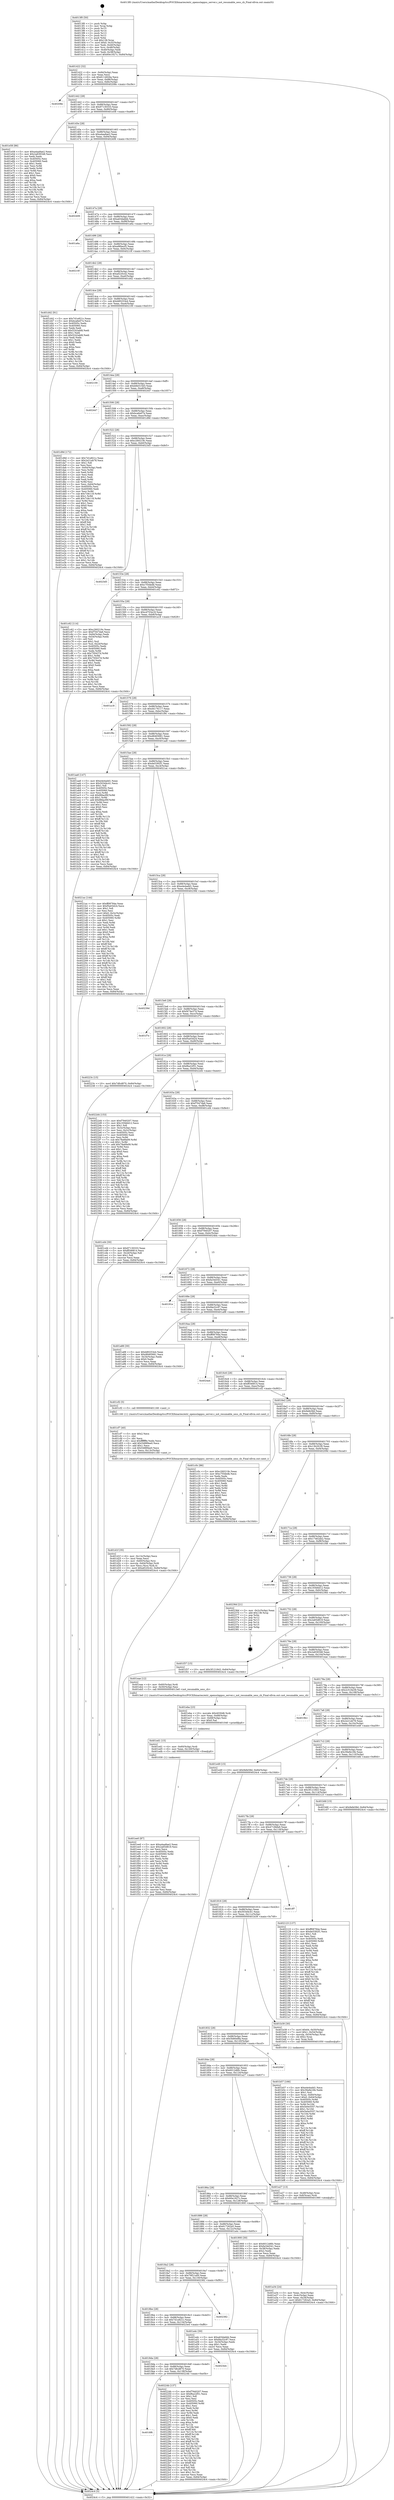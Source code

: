 digraph "0x4013f0" {
  label = "0x4013f0 (/mnt/c/Users/mathe/Desktop/tcc/POCII/binaries/extr_opensslappss_server.c_not_resumable_sess_cb_Final-ollvm.out::main(0))"
  labelloc = "t"
  node[shape=record]

  Entry [label="",width=0.3,height=0.3,shape=circle,fillcolor=black,style=filled]
  "0x401422" [label="{
     0x401422 [32]\l
     | [instrs]\l
     &nbsp;&nbsp;0x401422 \<+6\>: mov -0x84(%rbp),%eax\l
     &nbsp;&nbsp;0x401428 \<+2\>: mov %eax,%ecx\l
     &nbsp;&nbsp;0x40142a \<+6\>: sub $0x8114926a,%ecx\l
     &nbsp;&nbsp;0x401430 \<+6\>: mov %eax,-0x88(%rbp)\l
     &nbsp;&nbsp;0x401436 \<+6\>: mov %ecx,-0x8c(%rbp)\l
     &nbsp;&nbsp;0x40143c \<+6\>: je 000000000040208e \<main+0xc9e\>\l
  }"]
  "0x40208e" [label="{
     0x40208e\l
  }", style=dashed]
  "0x401442" [label="{
     0x401442 [28]\l
     | [instrs]\l
     &nbsp;&nbsp;0x401442 \<+5\>: jmp 0000000000401447 \<main+0x57\>\l
     &nbsp;&nbsp;0x401447 \<+6\>: mov -0x88(%rbp),%eax\l
     &nbsp;&nbsp;0x40144d \<+5\>: sub $0x97130333,%eax\l
     &nbsp;&nbsp;0x401452 \<+6\>: mov %eax,-0x90(%rbp)\l
     &nbsp;&nbsp;0x401458 \<+6\>: je 0000000000401e58 \<main+0xa68\>\l
  }"]
  Exit [label="",width=0.3,height=0.3,shape=circle,fillcolor=black,style=filled,peripheries=2]
  "0x401e58" [label="{
     0x401e58 [86]\l
     | [instrs]\l
     &nbsp;&nbsp;0x401e58 \<+5\>: mov $0xa4aa8ae2,%eax\l
     &nbsp;&nbsp;0x401e5d \<+5\>: mov $0x2a839348,%ecx\l
     &nbsp;&nbsp;0x401e62 \<+2\>: xor %edx,%edx\l
     &nbsp;&nbsp;0x401e64 \<+7\>: mov 0x40505c,%esi\l
     &nbsp;&nbsp;0x401e6b \<+7\>: mov 0x405060,%edi\l
     &nbsp;&nbsp;0x401e72 \<+3\>: sub $0x1,%edx\l
     &nbsp;&nbsp;0x401e75 \<+3\>: mov %esi,%r8d\l
     &nbsp;&nbsp;0x401e78 \<+3\>: add %edx,%r8d\l
     &nbsp;&nbsp;0x401e7b \<+4\>: imul %r8d,%esi\l
     &nbsp;&nbsp;0x401e7f \<+3\>: and $0x1,%esi\l
     &nbsp;&nbsp;0x401e82 \<+3\>: cmp $0x0,%esi\l
     &nbsp;&nbsp;0x401e85 \<+4\>: sete %r9b\l
     &nbsp;&nbsp;0x401e89 \<+3\>: cmp $0xa,%edi\l
     &nbsp;&nbsp;0x401e8c \<+4\>: setl %r10b\l
     &nbsp;&nbsp;0x401e90 \<+3\>: mov %r9b,%r11b\l
     &nbsp;&nbsp;0x401e93 \<+3\>: and %r10b,%r11b\l
     &nbsp;&nbsp;0x401e96 \<+3\>: xor %r10b,%r9b\l
     &nbsp;&nbsp;0x401e99 \<+3\>: or %r9b,%r11b\l
     &nbsp;&nbsp;0x401e9c \<+4\>: test $0x1,%r11b\l
     &nbsp;&nbsp;0x401ea0 \<+3\>: cmovne %ecx,%eax\l
     &nbsp;&nbsp;0x401ea3 \<+6\>: mov %eax,-0x84(%rbp)\l
     &nbsp;&nbsp;0x401ea9 \<+5\>: jmp 00000000004024c4 \<main+0x10d4\>\l
  }"]
  "0x40145e" [label="{
     0x40145e [28]\l
     | [instrs]\l
     &nbsp;&nbsp;0x40145e \<+5\>: jmp 0000000000401463 \<main+0x73\>\l
     &nbsp;&nbsp;0x401463 \<+6\>: mov -0x88(%rbp),%eax\l
     &nbsp;&nbsp;0x401469 \<+5\>: sub $0xa4aa8ae2,%eax\l
     &nbsp;&nbsp;0x40146e \<+6\>: mov %eax,-0x94(%rbp)\l
     &nbsp;&nbsp;0x401474 \<+6\>: je 0000000000402406 \<main+0x1016\>\l
  }"]
  "0x4018f6" [label="{
     0x4018f6\l
  }", style=dashed]
  "0x402406" [label="{
     0x402406\l
  }", style=dashed]
  "0x40147a" [label="{
     0x40147a [28]\l
     | [instrs]\l
     &nbsp;&nbsp;0x40147a \<+5\>: jmp 000000000040147f \<main+0x8f\>\l
     &nbsp;&nbsp;0x40147f \<+6\>: mov -0x88(%rbp),%eax\l
     &nbsp;&nbsp;0x401485 \<+5\>: sub $0xa63dabbb,%eax\l
     &nbsp;&nbsp;0x40148a \<+6\>: mov %eax,-0x98(%rbp)\l
     &nbsp;&nbsp;0x401490 \<+6\>: je 0000000000401a6a \<main+0x67a\>\l
  }"]
  "0x40224b" [label="{
     0x40224b [137]\l
     | [instrs]\l
     &nbsp;&nbsp;0x40224b \<+5\>: mov $0xf7940207,%eax\l
     &nbsp;&nbsp;0x402250 \<+5\>: mov $0xf6a22f51,%ecx\l
     &nbsp;&nbsp;0x402255 \<+2\>: mov $0x1,%dl\l
     &nbsp;&nbsp;0x402257 \<+2\>: xor %esi,%esi\l
     &nbsp;&nbsp;0x402259 \<+7\>: mov 0x40505c,%edi\l
     &nbsp;&nbsp;0x402260 \<+8\>: mov 0x405060,%r8d\l
     &nbsp;&nbsp;0x402268 \<+3\>: sub $0x1,%esi\l
     &nbsp;&nbsp;0x40226b \<+3\>: mov %edi,%r9d\l
     &nbsp;&nbsp;0x40226e \<+3\>: add %esi,%r9d\l
     &nbsp;&nbsp;0x402271 \<+4\>: imul %r9d,%edi\l
     &nbsp;&nbsp;0x402275 \<+3\>: and $0x1,%edi\l
     &nbsp;&nbsp;0x402278 \<+3\>: cmp $0x0,%edi\l
     &nbsp;&nbsp;0x40227b \<+4\>: sete %r10b\l
     &nbsp;&nbsp;0x40227f \<+4\>: cmp $0xa,%r8d\l
     &nbsp;&nbsp;0x402283 \<+4\>: setl %r11b\l
     &nbsp;&nbsp;0x402287 \<+3\>: mov %r10b,%bl\l
     &nbsp;&nbsp;0x40228a \<+3\>: xor $0xff,%bl\l
     &nbsp;&nbsp;0x40228d \<+3\>: mov %r11b,%r14b\l
     &nbsp;&nbsp;0x402290 \<+4\>: xor $0xff,%r14b\l
     &nbsp;&nbsp;0x402294 \<+3\>: xor $0x1,%dl\l
     &nbsp;&nbsp;0x402297 \<+3\>: mov %bl,%r15b\l
     &nbsp;&nbsp;0x40229a \<+4\>: and $0xff,%r15b\l
     &nbsp;&nbsp;0x40229e \<+3\>: and %dl,%r10b\l
     &nbsp;&nbsp;0x4022a1 \<+3\>: mov %r14b,%r12b\l
     &nbsp;&nbsp;0x4022a4 \<+4\>: and $0xff,%r12b\l
     &nbsp;&nbsp;0x4022a8 \<+3\>: and %dl,%r11b\l
     &nbsp;&nbsp;0x4022ab \<+3\>: or %r10b,%r15b\l
     &nbsp;&nbsp;0x4022ae \<+3\>: or %r11b,%r12b\l
     &nbsp;&nbsp;0x4022b1 \<+3\>: xor %r12b,%r15b\l
     &nbsp;&nbsp;0x4022b4 \<+3\>: or %r14b,%bl\l
     &nbsp;&nbsp;0x4022b7 \<+3\>: xor $0xff,%bl\l
     &nbsp;&nbsp;0x4022ba \<+3\>: or $0x1,%dl\l
     &nbsp;&nbsp;0x4022bd \<+2\>: and %dl,%bl\l
     &nbsp;&nbsp;0x4022bf \<+3\>: or %bl,%r15b\l
     &nbsp;&nbsp;0x4022c2 \<+4\>: test $0x1,%r15b\l
     &nbsp;&nbsp;0x4022c6 \<+3\>: cmovne %ecx,%eax\l
     &nbsp;&nbsp;0x4022c9 \<+6\>: mov %eax,-0x84(%rbp)\l
     &nbsp;&nbsp;0x4022cf \<+5\>: jmp 00000000004024c4 \<main+0x10d4\>\l
  }"]
  "0x401a6a" [label="{
     0x401a6a\l
  }", style=dashed]
  "0x401496" [label="{
     0x401496 [28]\l
     | [instrs]\l
     &nbsp;&nbsp;0x401496 \<+5\>: jmp 000000000040149b \<main+0xab\>\l
     &nbsp;&nbsp;0x40149b \<+6\>: mov -0x88(%rbp),%eax\l
     &nbsp;&nbsp;0x4014a1 \<+5\>: sub $0xa96becf2,%eax\l
     &nbsp;&nbsp;0x4014a6 \<+6\>: mov %eax,-0x9c(%rbp)\l
     &nbsp;&nbsp;0x4014ac \<+6\>: je 000000000040210f \<main+0xd1f\>\l
  }"]
  "0x4018da" [label="{
     0x4018da [28]\l
     | [instrs]\l
     &nbsp;&nbsp;0x4018da \<+5\>: jmp 00000000004018df \<main+0x4ef\>\l
     &nbsp;&nbsp;0x4018df \<+6\>: mov -0x88(%rbp),%eax\l
     &nbsp;&nbsp;0x4018e5 \<+5\>: sub $0x7dfcd870,%eax\l
     &nbsp;&nbsp;0x4018ea \<+6\>: mov %eax,-0x138(%rbp)\l
     &nbsp;&nbsp;0x4018f0 \<+6\>: je 000000000040224b \<main+0xe5b\>\l
  }"]
  "0x40210f" [label="{
     0x40210f\l
  }", style=dashed]
  "0x4014b2" [label="{
     0x4014b2 [28]\l
     | [instrs]\l
     &nbsp;&nbsp;0x4014b2 \<+5\>: jmp 00000000004014b7 \<main+0xc7\>\l
     &nbsp;&nbsp;0x4014b7 \<+6\>: mov -0x88(%rbp),%eax\l
     &nbsp;&nbsp;0x4014bd \<+5\>: sub $0xaf220c42,%eax\l
     &nbsp;&nbsp;0x4014c2 \<+6\>: mov %eax,-0xa0(%rbp)\l
     &nbsp;&nbsp;0x4014c8 \<+6\>: je 0000000000401d42 \<main+0x952\>\l
  }"]
  "0x4023e4" [label="{
     0x4023e4\l
  }", style=dashed]
  "0x401d42" [label="{
     0x401d42 [91]\l
     | [instrs]\l
     &nbsp;&nbsp;0x401d42 \<+5\>: mov $0x7d1e821c,%eax\l
     &nbsp;&nbsp;0x401d47 \<+5\>: mov $0xbca6e07e,%ecx\l
     &nbsp;&nbsp;0x401d4c \<+7\>: mov 0x40505c,%edx\l
     &nbsp;&nbsp;0x401d53 \<+7\>: mov 0x405060,%esi\l
     &nbsp;&nbsp;0x401d5a \<+2\>: mov %edx,%edi\l
     &nbsp;&nbsp;0x401d5c \<+6\>: add $0x5242abfd,%edi\l
     &nbsp;&nbsp;0x401d62 \<+3\>: sub $0x1,%edi\l
     &nbsp;&nbsp;0x401d65 \<+6\>: sub $0x5242abfd,%edi\l
     &nbsp;&nbsp;0x401d6b \<+3\>: imul %edi,%edx\l
     &nbsp;&nbsp;0x401d6e \<+3\>: and $0x1,%edx\l
     &nbsp;&nbsp;0x401d71 \<+3\>: cmp $0x0,%edx\l
     &nbsp;&nbsp;0x401d74 \<+4\>: sete %r8b\l
     &nbsp;&nbsp;0x401d78 \<+3\>: cmp $0xa,%esi\l
     &nbsp;&nbsp;0x401d7b \<+4\>: setl %r9b\l
     &nbsp;&nbsp;0x401d7f \<+3\>: mov %r8b,%r10b\l
     &nbsp;&nbsp;0x401d82 \<+3\>: and %r9b,%r10b\l
     &nbsp;&nbsp;0x401d85 \<+3\>: xor %r9b,%r8b\l
     &nbsp;&nbsp;0x401d88 \<+3\>: or %r8b,%r10b\l
     &nbsp;&nbsp;0x401d8b \<+4\>: test $0x1,%r10b\l
     &nbsp;&nbsp;0x401d8f \<+3\>: cmovne %ecx,%eax\l
     &nbsp;&nbsp;0x401d92 \<+6\>: mov %eax,-0x84(%rbp)\l
     &nbsp;&nbsp;0x401d98 \<+5\>: jmp 00000000004024c4 \<main+0x10d4\>\l
  }"]
  "0x4014ce" [label="{
     0x4014ce [28]\l
     | [instrs]\l
     &nbsp;&nbsp;0x4014ce \<+5\>: jmp 00000000004014d3 \<main+0xe3\>\l
     &nbsp;&nbsp;0x4014d3 \<+6\>: mov -0x88(%rbp),%eax\l
     &nbsp;&nbsp;0x4014d9 \<+5\>: sub $0xb80253e4,%eax\l
     &nbsp;&nbsp;0x4014de \<+6\>: mov %eax,-0xa4(%rbp)\l
     &nbsp;&nbsp;0x4014e4 \<+6\>: je 0000000000402100 \<main+0xd10\>\l
  }"]
  "0x4018be" [label="{
     0x4018be [28]\l
     | [instrs]\l
     &nbsp;&nbsp;0x4018be \<+5\>: jmp 00000000004018c3 \<main+0x4d3\>\l
     &nbsp;&nbsp;0x4018c3 \<+6\>: mov -0x88(%rbp),%eax\l
     &nbsp;&nbsp;0x4018c9 \<+5\>: sub $0x7d1e821c,%eax\l
     &nbsp;&nbsp;0x4018ce \<+6\>: mov %eax,-0x134(%rbp)\l
     &nbsp;&nbsp;0x4018d4 \<+6\>: je 00000000004023e4 \<main+0xff4\>\l
  }"]
  "0x402100" [label="{
     0x402100\l
  }", style=dashed]
  "0x4014ea" [label="{
     0x4014ea [28]\l
     | [instrs]\l
     &nbsp;&nbsp;0x4014ea \<+5\>: jmp 00000000004014ef \<main+0xff\>\l
     &nbsp;&nbsp;0x4014ef \<+6\>: mov -0x88(%rbp),%eax\l
     &nbsp;&nbsp;0x4014f5 \<+5\>: sub $0xb8d315d3,%eax\l
     &nbsp;&nbsp;0x4014fa \<+6\>: mov %eax,-0xa8(%rbp)\l
     &nbsp;&nbsp;0x401500 \<+6\>: je 0000000000402447 \<main+0x1057\>\l
  }"]
  "0x402382" [label="{
     0x402382\l
  }", style=dashed]
  "0x402447" [label="{
     0x402447\l
  }", style=dashed]
  "0x401506" [label="{
     0x401506 [28]\l
     | [instrs]\l
     &nbsp;&nbsp;0x401506 \<+5\>: jmp 000000000040150b \<main+0x11b\>\l
     &nbsp;&nbsp;0x40150b \<+6\>: mov -0x88(%rbp),%eax\l
     &nbsp;&nbsp;0x401511 \<+5\>: sub $0xbca6e07e,%eax\l
     &nbsp;&nbsp;0x401516 \<+6\>: mov %eax,-0xac(%rbp)\l
     &nbsp;&nbsp;0x40151c \<+6\>: je 0000000000401d9d \<main+0x9ad\>\l
  }"]
  "0x401ee0" [label="{
     0x401ee0 [87]\l
     | [instrs]\l
     &nbsp;&nbsp;0x401ee0 \<+5\>: mov $0xa4aa8ae2,%eax\l
     &nbsp;&nbsp;0x401ee5 \<+5\>: mov $0x2a65d819,%esi\l
     &nbsp;&nbsp;0x401eea \<+2\>: xor %ecx,%ecx\l
     &nbsp;&nbsp;0x401eec \<+7\>: mov 0x40505c,%edx\l
     &nbsp;&nbsp;0x401ef3 \<+8\>: mov 0x405060,%r8d\l
     &nbsp;&nbsp;0x401efb \<+3\>: sub $0x1,%ecx\l
     &nbsp;&nbsp;0x401efe \<+3\>: mov %edx,%r9d\l
     &nbsp;&nbsp;0x401f01 \<+3\>: add %ecx,%r9d\l
     &nbsp;&nbsp;0x401f04 \<+4\>: imul %r9d,%edx\l
     &nbsp;&nbsp;0x401f08 \<+3\>: and $0x1,%edx\l
     &nbsp;&nbsp;0x401f0b \<+3\>: cmp $0x0,%edx\l
     &nbsp;&nbsp;0x401f0e \<+4\>: sete %r10b\l
     &nbsp;&nbsp;0x401f12 \<+4\>: cmp $0xa,%r8d\l
     &nbsp;&nbsp;0x401f16 \<+4\>: setl %r11b\l
     &nbsp;&nbsp;0x401f1a \<+3\>: mov %r10b,%bl\l
     &nbsp;&nbsp;0x401f1d \<+3\>: and %r11b,%bl\l
     &nbsp;&nbsp;0x401f20 \<+3\>: xor %r11b,%r10b\l
     &nbsp;&nbsp;0x401f23 \<+3\>: or %r10b,%bl\l
     &nbsp;&nbsp;0x401f26 \<+3\>: test $0x1,%bl\l
     &nbsp;&nbsp;0x401f29 \<+3\>: cmovne %esi,%eax\l
     &nbsp;&nbsp;0x401f2c \<+6\>: mov %eax,-0x84(%rbp)\l
     &nbsp;&nbsp;0x401f32 \<+5\>: jmp 00000000004024c4 \<main+0x10d4\>\l
  }"]
  "0x401d9d" [label="{
     0x401d9d [172]\l
     | [instrs]\l
     &nbsp;&nbsp;0x401d9d \<+5\>: mov $0x7d1e821c,%eax\l
     &nbsp;&nbsp;0x401da2 \<+5\>: mov $0x2e21eb78,%ecx\l
     &nbsp;&nbsp;0x401da7 \<+2\>: mov $0x1,%dl\l
     &nbsp;&nbsp;0x401da9 \<+2\>: xor %esi,%esi\l
     &nbsp;&nbsp;0x401dab \<+3\>: mov -0x64(%rbp),%edi\l
     &nbsp;&nbsp;0x401dae \<+3\>: mov %esi,%r8d\l
     &nbsp;&nbsp;0x401db1 \<+3\>: sub %edi,%r8d\l
     &nbsp;&nbsp;0x401db4 \<+2\>: mov %esi,%edi\l
     &nbsp;&nbsp;0x401db6 \<+3\>: sub $0x1,%edi\l
     &nbsp;&nbsp;0x401db9 \<+3\>: add %edi,%r8d\l
     &nbsp;&nbsp;0x401dbc \<+3\>: sub %r8d,%esi\l
     &nbsp;&nbsp;0x401dbf \<+3\>: mov %esi,-0x64(%rbp)\l
     &nbsp;&nbsp;0x401dc2 \<+7\>: mov 0x40505c,%esi\l
     &nbsp;&nbsp;0x401dc9 \<+7\>: mov 0x405060,%edi\l
     &nbsp;&nbsp;0x401dd0 \<+3\>: mov %esi,%r8d\l
     &nbsp;&nbsp;0x401dd3 \<+7\>: sub $0x7cfe118,%r8d\l
     &nbsp;&nbsp;0x401dda \<+4\>: sub $0x1,%r8d\l
     &nbsp;&nbsp;0x401dde \<+7\>: add $0x7cfe118,%r8d\l
     &nbsp;&nbsp;0x401de5 \<+4\>: imul %r8d,%esi\l
     &nbsp;&nbsp;0x401de9 \<+3\>: and $0x1,%esi\l
     &nbsp;&nbsp;0x401dec \<+3\>: cmp $0x0,%esi\l
     &nbsp;&nbsp;0x401def \<+4\>: sete %r9b\l
     &nbsp;&nbsp;0x401df3 \<+3\>: cmp $0xa,%edi\l
     &nbsp;&nbsp;0x401df6 \<+4\>: setl %r10b\l
     &nbsp;&nbsp;0x401dfa \<+3\>: mov %r9b,%r11b\l
     &nbsp;&nbsp;0x401dfd \<+4\>: xor $0xff,%r11b\l
     &nbsp;&nbsp;0x401e01 \<+3\>: mov %r10b,%bl\l
     &nbsp;&nbsp;0x401e04 \<+3\>: xor $0xff,%bl\l
     &nbsp;&nbsp;0x401e07 \<+3\>: xor $0x1,%dl\l
     &nbsp;&nbsp;0x401e0a \<+3\>: mov %r11b,%r14b\l
     &nbsp;&nbsp;0x401e0d \<+4\>: and $0xff,%r14b\l
     &nbsp;&nbsp;0x401e11 \<+3\>: and %dl,%r9b\l
     &nbsp;&nbsp;0x401e14 \<+3\>: mov %bl,%r15b\l
     &nbsp;&nbsp;0x401e17 \<+4\>: and $0xff,%r15b\l
     &nbsp;&nbsp;0x401e1b \<+3\>: and %dl,%r10b\l
     &nbsp;&nbsp;0x401e1e \<+3\>: or %r9b,%r14b\l
     &nbsp;&nbsp;0x401e21 \<+3\>: or %r10b,%r15b\l
     &nbsp;&nbsp;0x401e24 \<+3\>: xor %r15b,%r14b\l
     &nbsp;&nbsp;0x401e27 \<+3\>: or %bl,%r11b\l
     &nbsp;&nbsp;0x401e2a \<+4\>: xor $0xff,%r11b\l
     &nbsp;&nbsp;0x401e2e \<+3\>: or $0x1,%dl\l
     &nbsp;&nbsp;0x401e31 \<+3\>: and %dl,%r11b\l
     &nbsp;&nbsp;0x401e34 \<+3\>: or %r11b,%r14b\l
     &nbsp;&nbsp;0x401e37 \<+4\>: test $0x1,%r14b\l
     &nbsp;&nbsp;0x401e3b \<+3\>: cmovne %ecx,%eax\l
     &nbsp;&nbsp;0x401e3e \<+6\>: mov %eax,-0x84(%rbp)\l
     &nbsp;&nbsp;0x401e44 \<+5\>: jmp 00000000004024c4 \<main+0x10d4\>\l
  }"]
  "0x401522" [label="{
     0x401522 [28]\l
     | [instrs]\l
     &nbsp;&nbsp;0x401522 \<+5\>: jmp 0000000000401527 \<main+0x137\>\l
     &nbsp;&nbsp;0x401527 \<+6\>: mov -0x88(%rbp),%eax\l
     &nbsp;&nbsp;0x40152d \<+5\>: sub $0xc260219c,%eax\l
     &nbsp;&nbsp;0x401532 \<+6\>: mov %eax,-0xb0(%rbp)\l
     &nbsp;&nbsp;0x401538 \<+6\>: je 00000000004023d5 \<main+0xfe5\>\l
  }"]
  "0x401ed1" [label="{
     0x401ed1 [15]\l
     | [instrs]\l
     &nbsp;&nbsp;0x401ed1 \<+4\>: mov -0x60(%rbp),%rdi\l
     &nbsp;&nbsp;0x401ed5 \<+6\>: mov %eax,-0x140(%rbp)\l
     &nbsp;&nbsp;0x401edb \<+5\>: call 0000000000401030 \<free@plt\>\l
     | [calls]\l
     &nbsp;&nbsp;0x401030 \{1\} (unknown)\l
  }"]
  "0x4023d5" [label="{
     0x4023d5\l
  }", style=dashed]
  "0x40153e" [label="{
     0x40153e [28]\l
     | [instrs]\l
     &nbsp;&nbsp;0x40153e \<+5\>: jmp 0000000000401543 \<main+0x153\>\l
     &nbsp;&nbsp;0x401543 \<+6\>: mov -0x88(%rbp),%eax\l
     &nbsp;&nbsp;0x401549 \<+5\>: sub $0xc7f3dedb,%eax\l
     &nbsp;&nbsp;0x40154e \<+6\>: mov %eax,-0xb4(%rbp)\l
     &nbsp;&nbsp;0x401554 \<+6\>: je 0000000000401c62 \<main+0x872\>\l
  }"]
  "0x401eba" [label="{
     0x401eba [23]\l
     | [instrs]\l
     &nbsp;&nbsp;0x401eba \<+10\>: movabs $0x4030d6,%rdi\l
     &nbsp;&nbsp;0x401ec4 \<+3\>: mov %eax,-0x68(%rbp)\l
     &nbsp;&nbsp;0x401ec7 \<+3\>: mov -0x68(%rbp),%esi\l
     &nbsp;&nbsp;0x401eca \<+2\>: mov $0x0,%al\l
     &nbsp;&nbsp;0x401ecc \<+5\>: call 0000000000401040 \<printf@plt\>\l
     | [calls]\l
     &nbsp;&nbsp;0x401040 \{1\} (unknown)\l
  }"]
  "0x401c62" [label="{
     0x401c62 [114]\l
     | [instrs]\l
     &nbsp;&nbsp;0x401c62 \<+5\>: mov $0xc260219c,%eax\l
     &nbsp;&nbsp;0x401c67 \<+5\>: mov $0xf7047da6,%ecx\l
     &nbsp;&nbsp;0x401c6c \<+3\>: mov -0x64(%rbp),%edx\l
     &nbsp;&nbsp;0x401c6f \<+3\>: cmp -0x54(%rbp),%edx\l
     &nbsp;&nbsp;0x401c72 \<+4\>: setl %sil\l
     &nbsp;&nbsp;0x401c76 \<+4\>: and $0x1,%sil\l
     &nbsp;&nbsp;0x401c7a \<+4\>: mov %sil,-0x2d(%rbp)\l
     &nbsp;&nbsp;0x401c7e \<+7\>: mov 0x40505c,%edx\l
     &nbsp;&nbsp;0x401c85 \<+7\>: mov 0x405060,%edi\l
     &nbsp;&nbsp;0x401c8c \<+3\>: mov %edx,%r8d\l
     &nbsp;&nbsp;0x401c8f \<+7\>: sub $0x750437d,%r8d\l
     &nbsp;&nbsp;0x401c96 \<+4\>: sub $0x1,%r8d\l
     &nbsp;&nbsp;0x401c9a \<+7\>: add $0x750437d,%r8d\l
     &nbsp;&nbsp;0x401ca1 \<+4\>: imul %r8d,%edx\l
     &nbsp;&nbsp;0x401ca5 \<+3\>: and $0x1,%edx\l
     &nbsp;&nbsp;0x401ca8 \<+3\>: cmp $0x0,%edx\l
     &nbsp;&nbsp;0x401cab \<+4\>: sete %sil\l
     &nbsp;&nbsp;0x401caf \<+3\>: cmp $0xa,%edi\l
     &nbsp;&nbsp;0x401cb2 \<+4\>: setl %r9b\l
     &nbsp;&nbsp;0x401cb6 \<+3\>: mov %sil,%r10b\l
     &nbsp;&nbsp;0x401cb9 \<+3\>: and %r9b,%r10b\l
     &nbsp;&nbsp;0x401cbc \<+3\>: xor %r9b,%sil\l
     &nbsp;&nbsp;0x401cbf \<+3\>: or %sil,%r10b\l
     &nbsp;&nbsp;0x401cc2 \<+4\>: test $0x1,%r10b\l
     &nbsp;&nbsp;0x401cc6 \<+3\>: cmovne %ecx,%eax\l
     &nbsp;&nbsp;0x401cc9 \<+6\>: mov %eax,-0x84(%rbp)\l
     &nbsp;&nbsp;0x401ccf \<+5\>: jmp 00000000004024c4 \<main+0x10d4\>\l
  }"]
  "0x40155a" [label="{
     0x40155a [28]\l
     | [instrs]\l
     &nbsp;&nbsp;0x40155a \<+5\>: jmp 000000000040155f \<main+0x16f\>\l
     &nbsp;&nbsp;0x40155f \<+6\>: mov -0x88(%rbp),%eax\l
     &nbsp;&nbsp;0x401565 \<+5\>: sub $0xcd703a18,%eax\l
     &nbsp;&nbsp;0x40156a \<+6\>: mov %eax,-0xb8(%rbp)\l
     &nbsp;&nbsp;0x401570 \<+6\>: je 0000000000401a18 \<main+0x628\>\l
  }"]
  "0x401d1f" [label="{
     0x401d1f [35]\l
     | [instrs]\l
     &nbsp;&nbsp;0x401d1f \<+6\>: mov -0x13c(%rbp),%ecx\l
     &nbsp;&nbsp;0x401d25 \<+3\>: imul %eax,%ecx\l
     &nbsp;&nbsp;0x401d28 \<+4\>: mov -0x60(%rbp),%rsi\l
     &nbsp;&nbsp;0x401d2c \<+4\>: movslq -0x64(%rbp),%rdi\l
     &nbsp;&nbsp;0x401d30 \<+3\>: mov %ecx,(%rsi,%rdi,4)\l
     &nbsp;&nbsp;0x401d33 \<+10\>: movl $0xaf220c42,-0x84(%rbp)\l
     &nbsp;&nbsp;0x401d3d \<+5\>: jmp 00000000004024c4 \<main+0x10d4\>\l
  }"]
  "0x401a18" [label="{
     0x401a18\l
  }", style=dashed]
  "0x401576" [label="{
     0x401576 [28]\l
     | [instrs]\l
     &nbsp;&nbsp;0x401576 \<+5\>: jmp 000000000040157b \<main+0x18b\>\l
     &nbsp;&nbsp;0x40157b \<+6\>: mov -0x88(%rbp),%eax\l
     &nbsp;&nbsp;0x401581 \<+5\>: sub $0xd4176117,%eax\l
     &nbsp;&nbsp;0x401586 \<+6\>: mov %eax,-0xbc(%rbp)\l
     &nbsp;&nbsp;0x40158c \<+6\>: je 0000000000401f9c \<main+0xbac\>\l
  }"]
  "0x401cf7" [label="{
     0x401cf7 [40]\l
     | [instrs]\l
     &nbsp;&nbsp;0x401cf7 \<+5\>: mov $0x2,%ecx\l
     &nbsp;&nbsp;0x401cfc \<+1\>: cltd\l
     &nbsp;&nbsp;0x401cfd \<+2\>: idiv %ecx\l
     &nbsp;&nbsp;0x401cff \<+6\>: imul $0xfffffffe,%edx,%ecx\l
     &nbsp;&nbsp;0x401d05 \<+6\>: add $0x54889ee0,%ecx\l
     &nbsp;&nbsp;0x401d0b \<+3\>: add $0x1,%ecx\l
     &nbsp;&nbsp;0x401d0e \<+6\>: sub $0x54889ee0,%ecx\l
     &nbsp;&nbsp;0x401d14 \<+6\>: mov %ecx,-0x13c(%rbp)\l
     &nbsp;&nbsp;0x401d1a \<+5\>: call 0000000000401160 \<next_i\>\l
     | [calls]\l
     &nbsp;&nbsp;0x401160 \{1\} (/mnt/c/Users/mathe/Desktop/tcc/POCII/binaries/extr_opensslappss_server.c_not_resumable_sess_cb_Final-ollvm.out::next_i)\l
  }"]
  "0x401f9c" [label="{
     0x401f9c\l
  }", style=dashed]
  "0x401592" [label="{
     0x401592 [28]\l
     | [instrs]\l
     &nbsp;&nbsp;0x401592 \<+5\>: jmp 0000000000401597 \<main+0x1a7\>\l
     &nbsp;&nbsp;0x401597 \<+6\>: mov -0x88(%rbp),%eax\l
     &nbsp;&nbsp;0x40159d \<+5\>: sub $0xd8465681,%eax\l
     &nbsp;&nbsp;0x4015a2 \<+6\>: mov %eax,-0xc0(%rbp)\l
     &nbsp;&nbsp;0x4015a8 \<+6\>: je 0000000000401aa6 \<main+0x6b6\>\l
  }"]
  "0x401b57" [label="{
     0x401b57 [166]\l
     | [instrs]\l
     &nbsp;&nbsp;0x401b57 \<+5\>: mov $0xe4e4add1,%ecx\l
     &nbsp;&nbsp;0x401b5c \<+5\>: mov $0x39a9e16b,%edx\l
     &nbsp;&nbsp;0x401b61 \<+3\>: mov $0x1,%sil\l
     &nbsp;&nbsp;0x401b64 \<+4\>: mov %rax,-0x60(%rbp)\l
     &nbsp;&nbsp;0x401b68 \<+7\>: movl $0x0,-0x64(%rbp)\l
     &nbsp;&nbsp;0x401b6f \<+8\>: mov 0x40505c,%r8d\l
     &nbsp;&nbsp;0x401b77 \<+8\>: mov 0x405060,%r9d\l
     &nbsp;&nbsp;0x401b7f \<+3\>: mov %r8d,%r10d\l
     &nbsp;&nbsp;0x401b82 \<+7\>: sub $0x5e0e5557,%r10d\l
     &nbsp;&nbsp;0x401b89 \<+4\>: sub $0x1,%r10d\l
     &nbsp;&nbsp;0x401b8d \<+7\>: add $0x5e0e5557,%r10d\l
     &nbsp;&nbsp;0x401b94 \<+4\>: imul %r10d,%r8d\l
     &nbsp;&nbsp;0x401b98 \<+4\>: and $0x1,%r8d\l
     &nbsp;&nbsp;0x401b9c \<+4\>: cmp $0x0,%r8d\l
     &nbsp;&nbsp;0x401ba0 \<+4\>: sete %r11b\l
     &nbsp;&nbsp;0x401ba4 \<+4\>: cmp $0xa,%r9d\l
     &nbsp;&nbsp;0x401ba8 \<+3\>: setl %bl\l
     &nbsp;&nbsp;0x401bab \<+3\>: mov %r11b,%r14b\l
     &nbsp;&nbsp;0x401bae \<+4\>: xor $0xff,%r14b\l
     &nbsp;&nbsp;0x401bb2 \<+3\>: mov %bl,%r15b\l
     &nbsp;&nbsp;0x401bb5 \<+4\>: xor $0xff,%r15b\l
     &nbsp;&nbsp;0x401bb9 \<+4\>: xor $0x1,%sil\l
     &nbsp;&nbsp;0x401bbd \<+3\>: mov %r14b,%r12b\l
     &nbsp;&nbsp;0x401bc0 \<+4\>: and $0xff,%r12b\l
     &nbsp;&nbsp;0x401bc4 \<+3\>: and %sil,%r11b\l
     &nbsp;&nbsp;0x401bc7 \<+3\>: mov %r15b,%r13b\l
     &nbsp;&nbsp;0x401bca \<+4\>: and $0xff,%r13b\l
     &nbsp;&nbsp;0x401bce \<+3\>: and %sil,%bl\l
     &nbsp;&nbsp;0x401bd1 \<+3\>: or %r11b,%r12b\l
     &nbsp;&nbsp;0x401bd4 \<+3\>: or %bl,%r13b\l
     &nbsp;&nbsp;0x401bd7 \<+3\>: xor %r13b,%r12b\l
     &nbsp;&nbsp;0x401bda \<+3\>: or %r15b,%r14b\l
     &nbsp;&nbsp;0x401bdd \<+4\>: xor $0xff,%r14b\l
     &nbsp;&nbsp;0x401be1 \<+4\>: or $0x1,%sil\l
     &nbsp;&nbsp;0x401be5 \<+3\>: and %sil,%r14b\l
     &nbsp;&nbsp;0x401be8 \<+3\>: or %r14b,%r12b\l
     &nbsp;&nbsp;0x401beb \<+4\>: test $0x1,%r12b\l
     &nbsp;&nbsp;0x401bef \<+3\>: cmovne %edx,%ecx\l
     &nbsp;&nbsp;0x401bf2 \<+6\>: mov %ecx,-0x84(%rbp)\l
     &nbsp;&nbsp;0x401bf8 \<+5\>: jmp 00000000004024c4 \<main+0x10d4\>\l
  }"]
  "0x401aa6" [label="{
     0x401aa6 [147]\l
     | [instrs]\l
     &nbsp;&nbsp;0x401aa6 \<+5\>: mov $0xe4e4add1,%eax\l
     &nbsp;&nbsp;0x401aab \<+5\>: mov $0x503d4c41,%ecx\l
     &nbsp;&nbsp;0x401ab0 \<+2\>: mov $0x1,%dl\l
     &nbsp;&nbsp;0x401ab2 \<+7\>: mov 0x40505c,%esi\l
     &nbsp;&nbsp;0x401ab9 \<+7\>: mov 0x405060,%edi\l
     &nbsp;&nbsp;0x401ac0 \<+3\>: mov %esi,%r8d\l
     &nbsp;&nbsp;0x401ac3 \<+7\>: sub $0x8fdacf0f,%r8d\l
     &nbsp;&nbsp;0x401aca \<+4\>: sub $0x1,%r8d\l
     &nbsp;&nbsp;0x401ace \<+7\>: add $0x8fdacf0f,%r8d\l
     &nbsp;&nbsp;0x401ad5 \<+4\>: imul %r8d,%esi\l
     &nbsp;&nbsp;0x401ad9 \<+3\>: and $0x1,%esi\l
     &nbsp;&nbsp;0x401adc \<+3\>: cmp $0x0,%esi\l
     &nbsp;&nbsp;0x401adf \<+4\>: sete %r9b\l
     &nbsp;&nbsp;0x401ae3 \<+3\>: cmp $0xa,%edi\l
     &nbsp;&nbsp;0x401ae6 \<+4\>: setl %r10b\l
     &nbsp;&nbsp;0x401aea \<+3\>: mov %r9b,%r11b\l
     &nbsp;&nbsp;0x401aed \<+4\>: xor $0xff,%r11b\l
     &nbsp;&nbsp;0x401af1 \<+3\>: mov %r10b,%bl\l
     &nbsp;&nbsp;0x401af4 \<+3\>: xor $0xff,%bl\l
     &nbsp;&nbsp;0x401af7 \<+3\>: xor $0x1,%dl\l
     &nbsp;&nbsp;0x401afa \<+3\>: mov %r11b,%r14b\l
     &nbsp;&nbsp;0x401afd \<+4\>: and $0xff,%r14b\l
     &nbsp;&nbsp;0x401b01 \<+3\>: and %dl,%r9b\l
     &nbsp;&nbsp;0x401b04 \<+3\>: mov %bl,%r15b\l
     &nbsp;&nbsp;0x401b07 \<+4\>: and $0xff,%r15b\l
     &nbsp;&nbsp;0x401b0b \<+3\>: and %dl,%r10b\l
     &nbsp;&nbsp;0x401b0e \<+3\>: or %r9b,%r14b\l
     &nbsp;&nbsp;0x401b11 \<+3\>: or %r10b,%r15b\l
     &nbsp;&nbsp;0x401b14 \<+3\>: xor %r15b,%r14b\l
     &nbsp;&nbsp;0x401b17 \<+3\>: or %bl,%r11b\l
     &nbsp;&nbsp;0x401b1a \<+4\>: xor $0xff,%r11b\l
     &nbsp;&nbsp;0x401b1e \<+3\>: or $0x1,%dl\l
     &nbsp;&nbsp;0x401b21 \<+3\>: and %dl,%r11b\l
     &nbsp;&nbsp;0x401b24 \<+3\>: or %r11b,%r14b\l
     &nbsp;&nbsp;0x401b27 \<+4\>: test $0x1,%r14b\l
     &nbsp;&nbsp;0x401b2b \<+3\>: cmovne %ecx,%eax\l
     &nbsp;&nbsp;0x401b2e \<+6\>: mov %eax,-0x84(%rbp)\l
     &nbsp;&nbsp;0x401b34 \<+5\>: jmp 00000000004024c4 \<main+0x10d4\>\l
  }"]
  "0x4015ae" [label="{
     0x4015ae [28]\l
     | [instrs]\l
     &nbsp;&nbsp;0x4015ae \<+5\>: jmp 00000000004015b3 \<main+0x1c3\>\l
     &nbsp;&nbsp;0x4015b3 \<+6\>: mov -0x88(%rbp),%eax\l
     &nbsp;&nbsp;0x4015b9 \<+5\>: sub $0xde5392f1,%eax\l
     &nbsp;&nbsp;0x4015be \<+6\>: mov %eax,-0xc4(%rbp)\l
     &nbsp;&nbsp;0x4015c4 \<+6\>: je 00000000004021ac \<main+0xdbc\>\l
  }"]
  "0x4018a2" [label="{
     0x4018a2 [28]\l
     | [instrs]\l
     &nbsp;&nbsp;0x4018a2 \<+5\>: jmp 00000000004018a7 \<main+0x4b7\>\l
     &nbsp;&nbsp;0x4018a7 \<+6\>: mov -0x88(%rbp),%eax\l
     &nbsp;&nbsp;0x4018ad \<+5\>: sub $0x79f21a00,%eax\l
     &nbsp;&nbsp;0x4018b2 \<+6\>: mov %eax,-0x130(%rbp)\l
     &nbsp;&nbsp;0x4018b8 \<+6\>: je 0000000000402382 \<main+0xf92\>\l
  }"]
  "0x4021ac" [label="{
     0x4021ac [144]\l
     | [instrs]\l
     &nbsp;&nbsp;0x4021ac \<+5\>: mov $0xff08784e,%eax\l
     &nbsp;&nbsp;0x4021b1 \<+5\>: mov $0xf5a03d24,%ecx\l
     &nbsp;&nbsp;0x4021b6 \<+2\>: mov $0x1,%dl\l
     &nbsp;&nbsp;0x4021b8 \<+2\>: xor %esi,%esi\l
     &nbsp;&nbsp;0x4021ba \<+7\>: movl $0x0,-0x3c(%rbp)\l
     &nbsp;&nbsp;0x4021c1 \<+7\>: mov 0x40505c,%edi\l
     &nbsp;&nbsp;0x4021c8 \<+8\>: mov 0x405060,%r8d\l
     &nbsp;&nbsp;0x4021d0 \<+3\>: sub $0x1,%esi\l
     &nbsp;&nbsp;0x4021d3 \<+3\>: mov %edi,%r9d\l
     &nbsp;&nbsp;0x4021d6 \<+3\>: add %esi,%r9d\l
     &nbsp;&nbsp;0x4021d9 \<+4\>: imul %r9d,%edi\l
     &nbsp;&nbsp;0x4021dd \<+3\>: and $0x1,%edi\l
     &nbsp;&nbsp;0x4021e0 \<+3\>: cmp $0x0,%edi\l
     &nbsp;&nbsp;0x4021e3 \<+4\>: sete %r10b\l
     &nbsp;&nbsp;0x4021e7 \<+4\>: cmp $0xa,%r8d\l
     &nbsp;&nbsp;0x4021eb \<+4\>: setl %r11b\l
     &nbsp;&nbsp;0x4021ef \<+3\>: mov %r10b,%bl\l
     &nbsp;&nbsp;0x4021f2 \<+3\>: xor $0xff,%bl\l
     &nbsp;&nbsp;0x4021f5 \<+3\>: mov %r11b,%r14b\l
     &nbsp;&nbsp;0x4021f8 \<+4\>: xor $0xff,%r14b\l
     &nbsp;&nbsp;0x4021fc \<+3\>: xor $0x1,%dl\l
     &nbsp;&nbsp;0x4021ff \<+3\>: mov %bl,%r15b\l
     &nbsp;&nbsp;0x402202 \<+4\>: and $0xff,%r15b\l
     &nbsp;&nbsp;0x402206 \<+3\>: and %dl,%r10b\l
     &nbsp;&nbsp;0x402209 \<+3\>: mov %r14b,%r12b\l
     &nbsp;&nbsp;0x40220c \<+4\>: and $0xff,%r12b\l
     &nbsp;&nbsp;0x402210 \<+3\>: and %dl,%r11b\l
     &nbsp;&nbsp;0x402213 \<+3\>: or %r10b,%r15b\l
     &nbsp;&nbsp;0x402216 \<+3\>: or %r11b,%r12b\l
     &nbsp;&nbsp;0x402219 \<+3\>: xor %r12b,%r15b\l
     &nbsp;&nbsp;0x40221c \<+3\>: or %r14b,%bl\l
     &nbsp;&nbsp;0x40221f \<+3\>: xor $0xff,%bl\l
     &nbsp;&nbsp;0x402222 \<+3\>: or $0x1,%dl\l
     &nbsp;&nbsp;0x402225 \<+2\>: and %dl,%bl\l
     &nbsp;&nbsp;0x402227 \<+3\>: or %bl,%r15b\l
     &nbsp;&nbsp;0x40222a \<+4\>: test $0x1,%r15b\l
     &nbsp;&nbsp;0x40222e \<+3\>: cmovne %ecx,%eax\l
     &nbsp;&nbsp;0x402231 \<+6\>: mov %eax,-0x84(%rbp)\l
     &nbsp;&nbsp;0x402237 \<+5\>: jmp 00000000004024c4 \<main+0x10d4\>\l
  }"]
  "0x4015ca" [label="{
     0x4015ca [28]\l
     | [instrs]\l
     &nbsp;&nbsp;0x4015ca \<+5\>: jmp 00000000004015cf \<main+0x1df\>\l
     &nbsp;&nbsp;0x4015cf \<+6\>: mov -0x88(%rbp),%eax\l
     &nbsp;&nbsp;0x4015d5 \<+5\>: sub $0xe4e4add1,%eax\l
     &nbsp;&nbsp;0x4015da \<+6\>: mov %eax,-0xc8(%rbp)\l
     &nbsp;&nbsp;0x4015e0 \<+6\>: je 000000000040239d \<main+0xfad\>\l
  }"]
  "0x401a4c" [label="{
     0x401a4c [30]\l
     | [instrs]\l
     &nbsp;&nbsp;0x401a4c \<+5\>: mov $0xa63dabbb,%eax\l
     &nbsp;&nbsp;0x401a51 \<+5\>: mov $0xfda32c97,%ecx\l
     &nbsp;&nbsp;0x401a56 \<+3\>: mov -0x34(%rbp),%edx\l
     &nbsp;&nbsp;0x401a59 \<+3\>: cmp $0x1,%edx\l
     &nbsp;&nbsp;0x401a5c \<+3\>: cmovl %ecx,%eax\l
     &nbsp;&nbsp;0x401a5f \<+6\>: mov %eax,-0x84(%rbp)\l
     &nbsp;&nbsp;0x401a65 \<+5\>: jmp 00000000004024c4 \<main+0x10d4\>\l
  }"]
  "0x40239d" [label="{
     0x40239d\l
  }", style=dashed]
  "0x4015e6" [label="{
     0x4015e6 [28]\l
     | [instrs]\l
     &nbsp;&nbsp;0x4015e6 \<+5\>: jmp 00000000004015eb \<main+0x1fb\>\l
     &nbsp;&nbsp;0x4015eb \<+6\>: mov -0x88(%rbp),%eax\l
     &nbsp;&nbsp;0x4015f1 \<+5\>: sub $0xf474e37d,%eax\l
     &nbsp;&nbsp;0x4015f6 \<+6\>: mov %eax,-0xcc(%rbp)\l
     &nbsp;&nbsp;0x4015fc \<+6\>: je 0000000000401f7e \<main+0xb8e\>\l
  }"]
  "0x401a34" [label="{
     0x401a34 [24]\l
     | [instrs]\l
     &nbsp;&nbsp;0x401a34 \<+3\>: mov %eax,-0x4c(%rbp)\l
     &nbsp;&nbsp;0x401a37 \<+3\>: mov -0x4c(%rbp),%eax\l
     &nbsp;&nbsp;0x401a3a \<+3\>: mov %eax,-0x34(%rbp)\l
     &nbsp;&nbsp;0x401a3d \<+10\>: movl $0x617262a5,-0x84(%rbp)\l
     &nbsp;&nbsp;0x401a47 \<+5\>: jmp 00000000004024c4 \<main+0x10d4\>\l
  }"]
  "0x401f7e" [label="{
     0x401f7e\l
  }", style=dashed]
  "0x401602" [label="{
     0x401602 [28]\l
     | [instrs]\l
     &nbsp;&nbsp;0x401602 \<+5\>: jmp 0000000000401607 \<main+0x217\>\l
     &nbsp;&nbsp;0x401607 \<+6\>: mov -0x88(%rbp),%eax\l
     &nbsp;&nbsp;0x40160d \<+5\>: sub $0xf5a03d24,%eax\l
     &nbsp;&nbsp;0x401612 \<+6\>: mov %eax,-0xd0(%rbp)\l
     &nbsp;&nbsp;0x401618 \<+6\>: je 000000000040223c \<main+0xe4c\>\l
  }"]
  "0x4013f0" [label="{
     0x4013f0 [50]\l
     | [instrs]\l
     &nbsp;&nbsp;0x4013f0 \<+1\>: push %rbp\l
     &nbsp;&nbsp;0x4013f1 \<+3\>: mov %rsp,%rbp\l
     &nbsp;&nbsp;0x4013f4 \<+2\>: push %r15\l
     &nbsp;&nbsp;0x4013f6 \<+2\>: push %r14\l
     &nbsp;&nbsp;0x4013f8 \<+2\>: push %r13\l
     &nbsp;&nbsp;0x4013fa \<+2\>: push %r12\l
     &nbsp;&nbsp;0x4013fc \<+1\>: push %rbx\l
     &nbsp;&nbsp;0x4013fd \<+7\>: sub $0x138,%rsp\l
     &nbsp;&nbsp;0x401404 \<+7\>: movl $0x0,-0x3c(%rbp)\l
     &nbsp;&nbsp;0x40140b \<+3\>: mov %edi,-0x40(%rbp)\l
     &nbsp;&nbsp;0x40140e \<+4\>: mov %rsi,-0x48(%rbp)\l
     &nbsp;&nbsp;0x401412 \<+3\>: mov -0x40(%rbp),%edi\l
     &nbsp;&nbsp;0x401415 \<+3\>: mov %edi,-0x38(%rbp)\l
     &nbsp;&nbsp;0x401418 \<+10\>: movl $0x60e1927c,-0x84(%rbp)\l
  }"]
  "0x40223c" [label="{
     0x40223c [15]\l
     | [instrs]\l
     &nbsp;&nbsp;0x40223c \<+10\>: movl $0x7dfcd870,-0x84(%rbp)\l
     &nbsp;&nbsp;0x402246 \<+5\>: jmp 00000000004024c4 \<main+0x10d4\>\l
  }"]
  "0x40161e" [label="{
     0x40161e [28]\l
     | [instrs]\l
     &nbsp;&nbsp;0x40161e \<+5\>: jmp 0000000000401623 \<main+0x233\>\l
     &nbsp;&nbsp;0x401623 \<+6\>: mov -0x88(%rbp),%eax\l
     &nbsp;&nbsp;0x401629 \<+5\>: sub $0xf6a22f51,%eax\l
     &nbsp;&nbsp;0x40162e \<+6\>: mov %eax,-0xd4(%rbp)\l
     &nbsp;&nbsp;0x401634 \<+6\>: je 00000000004022d4 \<main+0xee4\>\l
  }"]
  "0x4024c4" [label="{
     0x4024c4 [5]\l
     | [instrs]\l
     &nbsp;&nbsp;0x4024c4 \<+5\>: jmp 0000000000401422 \<main+0x32\>\l
  }"]
  "0x4022d4" [label="{
     0x4022d4 [153]\l
     | [instrs]\l
     &nbsp;&nbsp;0x4022d4 \<+5\>: mov $0xf7940207,%eax\l
     &nbsp;&nbsp;0x4022d9 \<+5\>: mov $0x193b6d12,%ecx\l
     &nbsp;&nbsp;0x4022de \<+2\>: mov $0x1,%dl\l
     &nbsp;&nbsp;0x4022e0 \<+3\>: mov -0x3c(%rbp),%esi\l
     &nbsp;&nbsp;0x4022e3 \<+3\>: mov %esi,-0x2c(%rbp)\l
     &nbsp;&nbsp;0x4022e6 \<+7\>: mov 0x40505c,%esi\l
     &nbsp;&nbsp;0x4022ed \<+7\>: mov 0x405060,%edi\l
     &nbsp;&nbsp;0x4022f4 \<+3\>: mov %esi,%r8d\l
     &nbsp;&nbsp;0x4022f7 \<+7\>: sub $0x78a6fa09,%r8d\l
     &nbsp;&nbsp;0x4022fe \<+4\>: sub $0x1,%r8d\l
     &nbsp;&nbsp;0x402302 \<+7\>: add $0x78a6fa09,%r8d\l
     &nbsp;&nbsp;0x402309 \<+4\>: imul %r8d,%esi\l
     &nbsp;&nbsp;0x40230d \<+3\>: and $0x1,%esi\l
     &nbsp;&nbsp;0x402310 \<+3\>: cmp $0x0,%esi\l
     &nbsp;&nbsp;0x402313 \<+4\>: sete %r9b\l
     &nbsp;&nbsp;0x402317 \<+3\>: cmp $0xa,%edi\l
     &nbsp;&nbsp;0x40231a \<+4\>: setl %r10b\l
     &nbsp;&nbsp;0x40231e \<+3\>: mov %r9b,%r11b\l
     &nbsp;&nbsp;0x402321 \<+4\>: xor $0xff,%r11b\l
     &nbsp;&nbsp;0x402325 \<+3\>: mov %r10b,%bl\l
     &nbsp;&nbsp;0x402328 \<+3\>: xor $0xff,%bl\l
     &nbsp;&nbsp;0x40232b \<+3\>: xor $0x1,%dl\l
     &nbsp;&nbsp;0x40232e \<+3\>: mov %r11b,%r14b\l
     &nbsp;&nbsp;0x402331 \<+4\>: and $0xff,%r14b\l
     &nbsp;&nbsp;0x402335 \<+3\>: and %dl,%r9b\l
     &nbsp;&nbsp;0x402338 \<+3\>: mov %bl,%r15b\l
     &nbsp;&nbsp;0x40233b \<+4\>: and $0xff,%r15b\l
     &nbsp;&nbsp;0x40233f \<+3\>: and %dl,%r10b\l
     &nbsp;&nbsp;0x402342 \<+3\>: or %r9b,%r14b\l
     &nbsp;&nbsp;0x402345 \<+3\>: or %r10b,%r15b\l
     &nbsp;&nbsp;0x402348 \<+3\>: xor %r15b,%r14b\l
     &nbsp;&nbsp;0x40234b \<+3\>: or %bl,%r11b\l
     &nbsp;&nbsp;0x40234e \<+4\>: xor $0xff,%r11b\l
     &nbsp;&nbsp;0x402352 \<+3\>: or $0x1,%dl\l
     &nbsp;&nbsp;0x402355 \<+3\>: and %dl,%r11b\l
     &nbsp;&nbsp;0x402358 \<+3\>: or %r11b,%r14b\l
     &nbsp;&nbsp;0x40235b \<+4\>: test $0x1,%r14b\l
     &nbsp;&nbsp;0x40235f \<+3\>: cmovne %ecx,%eax\l
     &nbsp;&nbsp;0x402362 \<+6\>: mov %eax,-0x84(%rbp)\l
     &nbsp;&nbsp;0x402368 \<+5\>: jmp 00000000004024c4 \<main+0x10d4\>\l
  }"]
  "0x40163a" [label="{
     0x40163a [28]\l
     | [instrs]\l
     &nbsp;&nbsp;0x40163a \<+5\>: jmp 000000000040163f \<main+0x24f\>\l
     &nbsp;&nbsp;0x40163f \<+6\>: mov -0x88(%rbp),%eax\l
     &nbsp;&nbsp;0x401645 \<+5\>: sub $0xf7047da6,%eax\l
     &nbsp;&nbsp;0x40164a \<+6\>: mov %eax,-0xd8(%rbp)\l
     &nbsp;&nbsp;0x401650 \<+6\>: je 0000000000401cd4 \<main+0x8e4\>\l
  }"]
  "0x401886" [label="{
     0x401886 [28]\l
     | [instrs]\l
     &nbsp;&nbsp;0x401886 \<+5\>: jmp 000000000040188b \<main+0x49b\>\l
     &nbsp;&nbsp;0x40188b \<+6\>: mov -0x88(%rbp),%eax\l
     &nbsp;&nbsp;0x401891 \<+5\>: sub $0x617262a5,%eax\l
     &nbsp;&nbsp;0x401896 \<+6\>: mov %eax,-0x12c(%rbp)\l
     &nbsp;&nbsp;0x40189c \<+6\>: je 0000000000401a4c \<main+0x65c\>\l
  }"]
  "0x401cd4" [label="{
     0x401cd4 [30]\l
     | [instrs]\l
     &nbsp;&nbsp;0x401cd4 \<+5\>: mov $0x97130333,%eax\l
     &nbsp;&nbsp;0x401cd9 \<+5\>: mov $0xff346814,%ecx\l
     &nbsp;&nbsp;0x401cde \<+3\>: mov -0x2d(%rbp),%dl\l
     &nbsp;&nbsp;0x401ce1 \<+3\>: test $0x1,%dl\l
     &nbsp;&nbsp;0x401ce4 \<+3\>: cmovne %ecx,%eax\l
     &nbsp;&nbsp;0x401ce7 \<+6\>: mov %eax,-0x84(%rbp)\l
     &nbsp;&nbsp;0x401ced \<+5\>: jmp 00000000004024c4 \<main+0x10d4\>\l
  }"]
  "0x401656" [label="{
     0x401656 [28]\l
     | [instrs]\l
     &nbsp;&nbsp;0x401656 \<+5\>: jmp 000000000040165b \<main+0x26b\>\l
     &nbsp;&nbsp;0x40165b \<+6\>: mov -0x88(%rbp),%eax\l
     &nbsp;&nbsp;0x401661 \<+5\>: sub $0xf7940207,%eax\l
     &nbsp;&nbsp;0x401666 \<+6\>: mov %eax,-0xdc(%rbp)\l
     &nbsp;&nbsp;0x40166c \<+6\>: je 00000000004024ba \<main+0x10ca\>\l
  }"]
  "0x401900" [label="{
     0x401900 [30]\l
     | [instrs]\l
     &nbsp;&nbsp;0x401900 \<+5\>: mov $0x6012d6fc,%eax\l
     &nbsp;&nbsp;0x401905 \<+5\>: mov $0xfa34d341,%ecx\l
     &nbsp;&nbsp;0x40190a \<+3\>: mov -0x38(%rbp),%edx\l
     &nbsp;&nbsp;0x40190d \<+3\>: cmp $0x2,%edx\l
     &nbsp;&nbsp;0x401910 \<+3\>: cmovne %ecx,%eax\l
     &nbsp;&nbsp;0x401913 \<+6\>: mov %eax,-0x84(%rbp)\l
     &nbsp;&nbsp;0x401919 \<+5\>: jmp 00000000004024c4 \<main+0x10d4\>\l
  }"]
  "0x4024ba" [label="{
     0x4024ba\l
  }", style=dashed]
  "0x401672" [label="{
     0x401672 [28]\l
     | [instrs]\l
     &nbsp;&nbsp;0x401672 \<+5\>: jmp 0000000000401677 \<main+0x287\>\l
     &nbsp;&nbsp;0x401677 \<+6\>: mov -0x88(%rbp),%eax\l
     &nbsp;&nbsp;0x40167d \<+5\>: sub $0xfa34d341,%eax\l
     &nbsp;&nbsp;0x401682 \<+6\>: mov %eax,-0xe0(%rbp)\l
     &nbsp;&nbsp;0x401688 \<+6\>: je 000000000040191e \<main+0x52e\>\l
  }"]
  "0x40186a" [label="{
     0x40186a [28]\l
     | [instrs]\l
     &nbsp;&nbsp;0x40186a \<+5\>: jmp 000000000040186f \<main+0x47f\>\l
     &nbsp;&nbsp;0x40186f \<+6\>: mov -0x88(%rbp),%eax\l
     &nbsp;&nbsp;0x401875 \<+5\>: sub $0x60e1927c,%eax\l
     &nbsp;&nbsp;0x40187a \<+6\>: mov %eax,-0x128(%rbp)\l
     &nbsp;&nbsp;0x401880 \<+6\>: je 0000000000401900 \<main+0x510\>\l
  }"]
  "0x40191e" [label="{
     0x40191e\l
  }", style=dashed]
  "0x40168e" [label="{
     0x40168e [28]\l
     | [instrs]\l
     &nbsp;&nbsp;0x40168e \<+5\>: jmp 0000000000401693 \<main+0x2a3\>\l
     &nbsp;&nbsp;0x401693 \<+6\>: mov -0x88(%rbp),%eax\l
     &nbsp;&nbsp;0x401699 \<+5\>: sub $0xfda32c97,%eax\l
     &nbsp;&nbsp;0x40169e \<+6\>: mov %eax,-0xe4(%rbp)\l
     &nbsp;&nbsp;0x4016a4 \<+6\>: je 0000000000401a88 \<main+0x698\>\l
  }"]
  "0x401a27" [label="{
     0x401a27 [13]\l
     | [instrs]\l
     &nbsp;&nbsp;0x401a27 \<+4\>: mov -0x48(%rbp),%rax\l
     &nbsp;&nbsp;0x401a2b \<+4\>: mov 0x8(%rax),%rdi\l
     &nbsp;&nbsp;0x401a2f \<+5\>: call 0000000000401060 \<atoi@plt\>\l
     | [calls]\l
     &nbsp;&nbsp;0x401060 \{1\} (unknown)\l
  }"]
  "0x401a88" [label="{
     0x401a88 [30]\l
     | [instrs]\l
     &nbsp;&nbsp;0x401a88 \<+5\>: mov $0xb80253e4,%eax\l
     &nbsp;&nbsp;0x401a8d \<+5\>: mov $0xd8465681,%ecx\l
     &nbsp;&nbsp;0x401a92 \<+3\>: mov -0x34(%rbp),%edx\l
     &nbsp;&nbsp;0x401a95 \<+3\>: cmp $0x0,%edx\l
     &nbsp;&nbsp;0x401a98 \<+3\>: cmove %ecx,%eax\l
     &nbsp;&nbsp;0x401a9b \<+6\>: mov %eax,-0x84(%rbp)\l
     &nbsp;&nbsp;0x401aa1 \<+5\>: jmp 00000000004024c4 \<main+0x10d4\>\l
  }"]
  "0x4016aa" [label="{
     0x4016aa [28]\l
     | [instrs]\l
     &nbsp;&nbsp;0x4016aa \<+5\>: jmp 00000000004016af \<main+0x2bf\>\l
     &nbsp;&nbsp;0x4016af \<+6\>: mov -0x88(%rbp),%eax\l
     &nbsp;&nbsp;0x4016b5 \<+5\>: sub $0xff08784e,%eax\l
     &nbsp;&nbsp;0x4016ba \<+6\>: mov %eax,-0xe8(%rbp)\l
     &nbsp;&nbsp;0x4016c0 \<+6\>: je 00000000004024a4 \<main+0x10b4\>\l
  }"]
  "0x40184e" [label="{
     0x40184e [28]\l
     | [instrs]\l
     &nbsp;&nbsp;0x40184e \<+5\>: jmp 0000000000401853 \<main+0x463\>\l
     &nbsp;&nbsp;0x401853 \<+6\>: mov -0x88(%rbp),%eax\l
     &nbsp;&nbsp;0x401859 \<+5\>: sub $0x6012d6fc,%eax\l
     &nbsp;&nbsp;0x40185e \<+6\>: mov %eax,-0x124(%rbp)\l
     &nbsp;&nbsp;0x401864 \<+6\>: je 0000000000401a27 \<main+0x637\>\l
  }"]
  "0x4024a4" [label="{
     0x4024a4\l
  }", style=dashed]
  "0x4016c6" [label="{
     0x4016c6 [28]\l
     | [instrs]\l
     &nbsp;&nbsp;0x4016c6 \<+5\>: jmp 00000000004016cb \<main+0x2db\>\l
     &nbsp;&nbsp;0x4016cb \<+6\>: mov -0x88(%rbp),%eax\l
     &nbsp;&nbsp;0x4016d1 \<+5\>: sub $0xff346814,%eax\l
     &nbsp;&nbsp;0x4016d6 \<+6\>: mov %eax,-0xec(%rbp)\l
     &nbsp;&nbsp;0x4016dc \<+6\>: je 0000000000401cf2 \<main+0x902\>\l
  }"]
  "0x4020bf" [label="{
     0x4020bf\l
  }", style=dashed]
  "0x401cf2" [label="{
     0x401cf2 [5]\l
     | [instrs]\l
     &nbsp;&nbsp;0x401cf2 \<+5\>: call 0000000000401160 \<next_i\>\l
     | [calls]\l
     &nbsp;&nbsp;0x401160 \{1\} (/mnt/c/Users/mathe/Desktop/tcc/POCII/binaries/extr_opensslappss_server.c_not_resumable_sess_cb_Final-ollvm.out::next_i)\l
  }"]
  "0x4016e2" [label="{
     0x4016e2 [28]\l
     | [instrs]\l
     &nbsp;&nbsp;0x4016e2 \<+5\>: jmp 00000000004016e7 \<main+0x2f7\>\l
     &nbsp;&nbsp;0x4016e7 \<+6\>: mov -0x88(%rbp),%eax\l
     &nbsp;&nbsp;0x4016ed \<+5\>: sub $0x9efe58d,%eax\l
     &nbsp;&nbsp;0x4016f2 \<+6\>: mov %eax,-0xf0(%rbp)\l
     &nbsp;&nbsp;0x4016f8 \<+6\>: je 0000000000401c0c \<main+0x81c\>\l
  }"]
  "0x401832" [label="{
     0x401832 [28]\l
     | [instrs]\l
     &nbsp;&nbsp;0x401832 \<+5\>: jmp 0000000000401837 \<main+0x447\>\l
     &nbsp;&nbsp;0x401837 \<+6\>: mov -0x88(%rbp),%eax\l
     &nbsp;&nbsp;0x40183d \<+5\>: sub $0x5b80ef9a,%eax\l
     &nbsp;&nbsp;0x401842 \<+6\>: mov %eax,-0x120(%rbp)\l
     &nbsp;&nbsp;0x401848 \<+6\>: je 00000000004020bf \<main+0xccf\>\l
  }"]
  "0x401c0c" [label="{
     0x401c0c [86]\l
     | [instrs]\l
     &nbsp;&nbsp;0x401c0c \<+5\>: mov $0xc260219c,%eax\l
     &nbsp;&nbsp;0x401c11 \<+5\>: mov $0xc7f3dedb,%ecx\l
     &nbsp;&nbsp;0x401c16 \<+2\>: xor %edx,%edx\l
     &nbsp;&nbsp;0x401c18 \<+7\>: mov 0x40505c,%esi\l
     &nbsp;&nbsp;0x401c1f \<+7\>: mov 0x405060,%edi\l
     &nbsp;&nbsp;0x401c26 \<+3\>: sub $0x1,%edx\l
     &nbsp;&nbsp;0x401c29 \<+3\>: mov %esi,%r8d\l
     &nbsp;&nbsp;0x401c2c \<+3\>: add %edx,%r8d\l
     &nbsp;&nbsp;0x401c2f \<+4\>: imul %r8d,%esi\l
     &nbsp;&nbsp;0x401c33 \<+3\>: and $0x1,%esi\l
     &nbsp;&nbsp;0x401c36 \<+3\>: cmp $0x0,%esi\l
     &nbsp;&nbsp;0x401c39 \<+4\>: sete %r9b\l
     &nbsp;&nbsp;0x401c3d \<+3\>: cmp $0xa,%edi\l
     &nbsp;&nbsp;0x401c40 \<+4\>: setl %r10b\l
     &nbsp;&nbsp;0x401c44 \<+3\>: mov %r9b,%r11b\l
     &nbsp;&nbsp;0x401c47 \<+3\>: and %r10b,%r11b\l
     &nbsp;&nbsp;0x401c4a \<+3\>: xor %r10b,%r9b\l
     &nbsp;&nbsp;0x401c4d \<+3\>: or %r9b,%r11b\l
     &nbsp;&nbsp;0x401c50 \<+4\>: test $0x1,%r11b\l
     &nbsp;&nbsp;0x401c54 \<+3\>: cmovne %ecx,%eax\l
     &nbsp;&nbsp;0x401c57 \<+6\>: mov %eax,-0x84(%rbp)\l
     &nbsp;&nbsp;0x401c5d \<+5\>: jmp 00000000004024c4 \<main+0x10d4\>\l
  }"]
  "0x4016fe" [label="{
     0x4016fe [28]\l
     | [instrs]\l
     &nbsp;&nbsp;0x4016fe \<+5\>: jmp 0000000000401703 \<main+0x313\>\l
     &nbsp;&nbsp;0x401703 \<+6\>: mov -0x88(%rbp),%eax\l
     &nbsp;&nbsp;0x401709 \<+5\>: sub $0x13b291f0,%eax\l
     &nbsp;&nbsp;0x40170e \<+6\>: mov %eax,-0xf4(%rbp)\l
     &nbsp;&nbsp;0x401714 \<+6\>: je 000000000040209d \<main+0xcad\>\l
  }"]
  "0x401b39" [label="{
     0x401b39 [30]\l
     | [instrs]\l
     &nbsp;&nbsp;0x401b39 \<+7\>: movl $0x64,-0x50(%rbp)\l
     &nbsp;&nbsp;0x401b40 \<+7\>: movl $0x1,-0x54(%rbp)\l
     &nbsp;&nbsp;0x401b47 \<+4\>: movslq -0x54(%rbp),%rax\l
     &nbsp;&nbsp;0x401b4b \<+4\>: shl $0x2,%rax\l
     &nbsp;&nbsp;0x401b4f \<+3\>: mov %rax,%rdi\l
     &nbsp;&nbsp;0x401b52 \<+5\>: call 0000000000401050 \<malloc@plt\>\l
     | [calls]\l
     &nbsp;&nbsp;0x401050 \{1\} (unknown)\l
  }"]
  "0x40209d" [label="{
     0x40209d\l
  }", style=dashed]
  "0x40171a" [label="{
     0x40171a [28]\l
     | [instrs]\l
     &nbsp;&nbsp;0x40171a \<+5\>: jmp 000000000040171f \<main+0x32f\>\l
     &nbsp;&nbsp;0x40171f \<+6\>: mov -0x88(%rbp),%eax\l
     &nbsp;&nbsp;0x401725 \<+5\>: sub $0x17462eb2,%eax\l
     &nbsp;&nbsp;0x40172a \<+6\>: mov %eax,-0xf8(%rbp)\l
     &nbsp;&nbsp;0x401730 \<+6\>: je 0000000000401f46 \<main+0xb56\>\l
  }"]
  "0x401816" [label="{
     0x401816 [28]\l
     | [instrs]\l
     &nbsp;&nbsp;0x401816 \<+5\>: jmp 000000000040181b \<main+0x42b\>\l
     &nbsp;&nbsp;0x40181b \<+6\>: mov -0x88(%rbp),%eax\l
     &nbsp;&nbsp;0x401821 \<+5\>: sub $0x503d4c41,%eax\l
     &nbsp;&nbsp;0x401826 \<+6\>: mov %eax,-0x11c(%rbp)\l
     &nbsp;&nbsp;0x40182c \<+6\>: je 0000000000401b39 \<main+0x749\>\l
  }"]
  "0x401f46" [label="{
     0x401f46\l
  }", style=dashed]
  "0x401736" [label="{
     0x401736 [28]\l
     | [instrs]\l
     &nbsp;&nbsp;0x401736 \<+5\>: jmp 000000000040173b \<main+0x34b\>\l
     &nbsp;&nbsp;0x40173b \<+6\>: mov -0x88(%rbp),%eax\l
     &nbsp;&nbsp;0x401741 \<+5\>: sub $0x193b6d12,%eax\l
     &nbsp;&nbsp;0x401746 \<+6\>: mov %eax,-0xfc(%rbp)\l
     &nbsp;&nbsp;0x40174c \<+6\>: je 000000000040236d \<main+0xf7d\>\l
  }"]
  "0x401ff7" [label="{
     0x401ff7\l
  }", style=dashed]
  "0x40236d" [label="{
     0x40236d [21]\l
     | [instrs]\l
     &nbsp;&nbsp;0x40236d \<+3\>: mov -0x2c(%rbp),%eax\l
     &nbsp;&nbsp;0x402370 \<+7\>: add $0x138,%rsp\l
     &nbsp;&nbsp;0x402377 \<+1\>: pop %rbx\l
     &nbsp;&nbsp;0x402378 \<+2\>: pop %r12\l
     &nbsp;&nbsp;0x40237a \<+2\>: pop %r13\l
     &nbsp;&nbsp;0x40237c \<+2\>: pop %r14\l
     &nbsp;&nbsp;0x40237e \<+2\>: pop %r15\l
     &nbsp;&nbsp;0x402380 \<+1\>: pop %rbp\l
     &nbsp;&nbsp;0x402381 \<+1\>: ret\l
  }"]
  "0x401752" [label="{
     0x401752 [28]\l
     | [instrs]\l
     &nbsp;&nbsp;0x401752 \<+5\>: jmp 0000000000401757 \<main+0x367\>\l
     &nbsp;&nbsp;0x401757 \<+6\>: mov -0x88(%rbp),%eax\l
     &nbsp;&nbsp;0x40175d \<+5\>: sub $0x2a65d819,%eax\l
     &nbsp;&nbsp;0x401762 \<+6\>: mov %eax,-0x100(%rbp)\l
     &nbsp;&nbsp;0x401768 \<+6\>: je 0000000000401f37 \<main+0xb47\>\l
  }"]
  "0x4017fa" [label="{
     0x4017fa [28]\l
     | [instrs]\l
     &nbsp;&nbsp;0x4017fa \<+5\>: jmp 00000000004017ff \<main+0x40f\>\l
     &nbsp;&nbsp;0x4017ff \<+6\>: mov -0x88(%rbp),%eax\l
     &nbsp;&nbsp;0x401805 \<+5\>: sub $0x4718bfa9,%eax\l
     &nbsp;&nbsp;0x40180a \<+6\>: mov %eax,-0x118(%rbp)\l
     &nbsp;&nbsp;0x401810 \<+6\>: je 0000000000401ff7 \<main+0xc07\>\l
  }"]
  "0x401f37" [label="{
     0x401f37 [15]\l
     | [instrs]\l
     &nbsp;&nbsp;0x401f37 \<+10\>: movl $0x3f121843,-0x84(%rbp)\l
     &nbsp;&nbsp;0x401f41 \<+5\>: jmp 00000000004024c4 \<main+0x10d4\>\l
  }"]
  "0x40176e" [label="{
     0x40176e [28]\l
     | [instrs]\l
     &nbsp;&nbsp;0x40176e \<+5\>: jmp 0000000000401773 \<main+0x383\>\l
     &nbsp;&nbsp;0x401773 \<+6\>: mov -0x88(%rbp),%eax\l
     &nbsp;&nbsp;0x401779 \<+5\>: sub $0x2a839348,%eax\l
     &nbsp;&nbsp;0x40177e \<+6\>: mov %eax,-0x104(%rbp)\l
     &nbsp;&nbsp;0x401784 \<+6\>: je 0000000000401eae \<main+0xabe\>\l
  }"]
  "0x402123" [label="{
     0x402123 [137]\l
     | [instrs]\l
     &nbsp;&nbsp;0x402123 \<+5\>: mov $0xff08784e,%eax\l
     &nbsp;&nbsp;0x402128 \<+5\>: mov $0xde5392f1,%ecx\l
     &nbsp;&nbsp;0x40212d \<+2\>: mov $0x1,%dl\l
     &nbsp;&nbsp;0x40212f \<+2\>: xor %esi,%esi\l
     &nbsp;&nbsp;0x402131 \<+7\>: mov 0x40505c,%edi\l
     &nbsp;&nbsp;0x402138 \<+8\>: mov 0x405060,%r8d\l
     &nbsp;&nbsp;0x402140 \<+3\>: sub $0x1,%esi\l
     &nbsp;&nbsp;0x402143 \<+3\>: mov %edi,%r9d\l
     &nbsp;&nbsp;0x402146 \<+3\>: add %esi,%r9d\l
     &nbsp;&nbsp;0x402149 \<+4\>: imul %r9d,%edi\l
     &nbsp;&nbsp;0x40214d \<+3\>: and $0x1,%edi\l
     &nbsp;&nbsp;0x402150 \<+3\>: cmp $0x0,%edi\l
     &nbsp;&nbsp;0x402153 \<+4\>: sete %r10b\l
     &nbsp;&nbsp;0x402157 \<+4\>: cmp $0xa,%r8d\l
     &nbsp;&nbsp;0x40215b \<+4\>: setl %r11b\l
     &nbsp;&nbsp;0x40215f \<+3\>: mov %r10b,%bl\l
     &nbsp;&nbsp;0x402162 \<+3\>: xor $0xff,%bl\l
     &nbsp;&nbsp;0x402165 \<+3\>: mov %r11b,%r14b\l
     &nbsp;&nbsp;0x402168 \<+4\>: xor $0xff,%r14b\l
     &nbsp;&nbsp;0x40216c \<+3\>: xor $0x0,%dl\l
     &nbsp;&nbsp;0x40216f \<+3\>: mov %bl,%r15b\l
     &nbsp;&nbsp;0x402172 \<+4\>: and $0x0,%r15b\l
     &nbsp;&nbsp;0x402176 \<+3\>: and %dl,%r10b\l
     &nbsp;&nbsp;0x402179 \<+3\>: mov %r14b,%r12b\l
     &nbsp;&nbsp;0x40217c \<+4\>: and $0x0,%r12b\l
     &nbsp;&nbsp;0x402180 \<+3\>: and %dl,%r11b\l
     &nbsp;&nbsp;0x402183 \<+3\>: or %r10b,%r15b\l
     &nbsp;&nbsp;0x402186 \<+3\>: or %r11b,%r12b\l
     &nbsp;&nbsp;0x402189 \<+3\>: xor %r12b,%r15b\l
     &nbsp;&nbsp;0x40218c \<+3\>: or %r14b,%bl\l
     &nbsp;&nbsp;0x40218f \<+3\>: xor $0xff,%bl\l
     &nbsp;&nbsp;0x402192 \<+3\>: or $0x0,%dl\l
     &nbsp;&nbsp;0x402195 \<+2\>: and %dl,%bl\l
     &nbsp;&nbsp;0x402197 \<+3\>: or %bl,%r15b\l
     &nbsp;&nbsp;0x40219a \<+4\>: test $0x1,%r15b\l
     &nbsp;&nbsp;0x40219e \<+3\>: cmovne %ecx,%eax\l
     &nbsp;&nbsp;0x4021a1 \<+6\>: mov %eax,-0x84(%rbp)\l
     &nbsp;&nbsp;0x4021a7 \<+5\>: jmp 00000000004024c4 \<main+0x10d4\>\l
  }"]
  "0x401eae" [label="{
     0x401eae [12]\l
     | [instrs]\l
     &nbsp;&nbsp;0x401eae \<+4\>: mov -0x60(%rbp),%rdi\l
     &nbsp;&nbsp;0x401eb2 \<+3\>: mov -0x50(%rbp),%esi\l
     &nbsp;&nbsp;0x401eb5 \<+5\>: call 00000000004013e0 \<not_resumable_sess_cb\>\l
     | [calls]\l
     &nbsp;&nbsp;0x4013e0 \{1\} (/mnt/c/Users/mathe/Desktop/tcc/POCII/binaries/extr_opensslappss_server.c_not_resumable_sess_cb_Final-ollvm.out::not_resumable_sess_cb)\l
  }"]
  "0x40178a" [label="{
     0x40178a [28]\l
     | [instrs]\l
     &nbsp;&nbsp;0x40178a \<+5\>: jmp 000000000040178f \<main+0x39f\>\l
     &nbsp;&nbsp;0x40178f \<+6\>: mov -0x88(%rbp),%eax\l
     &nbsp;&nbsp;0x401795 \<+5\>: sub $0x2c516e39,%eax\l
     &nbsp;&nbsp;0x40179a \<+6\>: mov %eax,-0x108(%rbp)\l
     &nbsp;&nbsp;0x4017a0 \<+6\>: je 00000000004019b1 \<main+0x5c1\>\l
  }"]
  "0x4017de" [label="{
     0x4017de [28]\l
     | [instrs]\l
     &nbsp;&nbsp;0x4017de \<+5\>: jmp 00000000004017e3 \<main+0x3f3\>\l
     &nbsp;&nbsp;0x4017e3 \<+6\>: mov -0x88(%rbp),%eax\l
     &nbsp;&nbsp;0x4017e9 \<+5\>: sub $0x3f121843,%eax\l
     &nbsp;&nbsp;0x4017ee \<+6\>: mov %eax,-0x114(%rbp)\l
     &nbsp;&nbsp;0x4017f4 \<+6\>: je 0000000000402123 \<main+0xd33\>\l
  }"]
  "0x4019b1" [label="{
     0x4019b1\l
  }", style=dashed]
  "0x4017a6" [label="{
     0x4017a6 [28]\l
     | [instrs]\l
     &nbsp;&nbsp;0x4017a6 \<+5\>: jmp 00000000004017ab \<main+0x3bb\>\l
     &nbsp;&nbsp;0x4017ab \<+6\>: mov -0x88(%rbp),%eax\l
     &nbsp;&nbsp;0x4017b1 \<+5\>: sub $0x2e21eb78,%eax\l
     &nbsp;&nbsp;0x4017b6 \<+6\>: mov %eax,-0x10c(%rbp)\l
     &nbsp;&nbsp;0x4017bc \<+6\>: je 0000000000401e49 \<main+0xa59\>\l
  }"]
  "0x401bfd" [label="{
     0x401bfd [15]\l
     | [instrs]\l
     &nbsp;&nbsp;0x401bfd \<+10\>: movl $0x9efe58d,-0x84(%rbp)\l
     &nbsp;&nbsp;0x401c07 \<+5\>: jmp 00000000004024c4 \<main+0x10d4\>\l
  }"]
  "0x401e49" [label="{
     0x401e49 [15]\l
     | [instrs]\l
     &nbsp;&nbsp;0x401e49 \<+10\>: movl $0x9efe58d,-0x84(%rbp)\l
     &nbsp;&nbsp;0x401e53 \<+5\>: jmp 00000000004024c4 \<main+0x10d4\>\l
  }"]
  "0x4017c2" [label="{
     0x4017c2 [28]\l
     | [instrs]\l
     &nbsp;&nbsp;0x4017c2 \<+5\>: jmp 00000000004017c7 \<main+0x3d7\>\l
     &nbsp;&nbsp;0x4017c7 \<+6\>: mov -0x88(%rbp),%eax\l
     &nbsp;&nbsp;0x4017cd \<+5\>: sub $0x39a9e16b,%eax\l
     &nbsp;&nbsp;0x4017d2 \<+6\>: mov %eax,-0x110(%rbp)\l
     &nbsp;&nbsp;0x4017d8 \<+6\>: je 0000000000401bfd \<main+0x80d\>\l
  }"]
  Entry -> "0x4013f0" [label=" 1"]
  "0x401422" -> "0x40208e" [label=" 0"]
  "0x401422" -> "0x401442" [label=" 26"]
  "0x40236d" -> Exit [label=" 1"]
  "0x401442" -> "0x401e58" [label=" 1"]
  "0x401442" -> "0x40145e" [label=" 25"]
  "0x4022d4" -> "0x4024c4" [label=" 1"]
  "0x40145e" -> "0x402406" [label=" 0"]
  "0x40145e" -> "0x40147a" [label=" 25"]
  "0x40224b" -> "0x4024c4" [label=" 1"]
  "0x40147a" -> "0x401a6a" [label=" 0"]
  "0x40147a" -> "0x401496" [label=" 25"]
  "0x4018da" -> "0x4018f6" [label=" 0"]
  "0x401496" -> "0x40210f" [label=" 0"]
  "0x401496" -> "0x4014b2" [label=" 25"]
  "0x4018da" -> "0x40224b" [label=" 1"]
  "0x4014b2" -> "0x401d42" [label=" 1"]
  "0x4014b2" -> "0x4014ce" [label=" 24"]
  "0x4018be" -> "0x4018da" [label=" 1"]
  "0x4014ce" -> "0x402100" [label=" 0"]
  "0x4014ce" -> "0x4014ea" [label=" 24"]
  "0x4018be" -> "0x4023e4" [label=" 0"]
  "0x4014ea" -> "0x402447" [label=" 0"]
  "0x4014ea" -> "0x401506" [label=" 24"]
  "0x4018a2" -> "0x4018be" [label=" 1"]
  "0x401506" -> "0x401d9d" [label=" 1"]
  "0x401506" -> "0x401522" [label=" 23"]
  "0x4018a2" -> "0x402382" [label=" 0"]
  "0x401522" -> "0x4023d5" [label=" 0"]
  "0x401522" -> "0x40153e" [label=" 23"]
  "0x40223c" -> "0x4024c4" [label=" 1"]
  "0x40153e" -> "0x401c62" [label=" 2"]
  "0x40153e" -> "0x40155a" [label=" 21"]
  "0x4021ac" -> "0x4024c4" [label=" 1"]
  "0x40155a" -> "0x401a18" [label=" 0"]
  "0x40155a" -> "0x401576" [label=" 21"]
  "0x402123" -> "0x4024c4" [label=" 1"]
  "0x401576" -> "0x401f9c" [label=" 0"]
  "0x401576" -> "0x401592" [label=" 21"]
  "0x401f37" -> "0x4024c4" [label=" 1"]
  "0x401592" -> "0x401aa6" [label=" 1"]
  "0x401592" -> "0x4015ae" [label=" 20"]
  "0x401ee0" -> "0x4024c4" [label=" 1"]
  "0x4015ae" -> "0x4021ac" [label=" 1"]
  "0x4015ae" -> "0x4015ca" [label=" 19"]
  "0x401ed1" -> "0x401ee0" [label=" 1"]
  "0x4015ca" -> "0x40239d" [label=" 0"]
  "0x4015ca" -> "0x4015e6" [label=" 19"]
  "0x401eba" -> "0x401ed1" [label=" 1"]
  "0x4015e6" -> "0x401f7e" [label=" 0"]
  "0x4015e6" -> "0x401602" [label=" 19"]
  "0x401e58" -> "0x4024c4" [label=" 1"]
  "0x401602" -> "0x40223c" [label=" 1"]
  "0x401602" -> "0x40161e" [label=" 18"]
  "0x401e49" -> "0x4024c4" [label=" 1"]
  "0x40161e" -> "0x4022d4" [label=" 1"]
  "0x40161e" -> "0x40163a" [label=" 17"]
  "0x401d9d" -> "0x4024c4" [label=" 1"]
  "0x40163a" -> "0x401cd4" [label=" 2"]
  "0x40163a" -> "0x401656" [label=" 15"]
  "0x401d42" -> "0x4024c4" [label=" 1"]
  "0x401656" -> "0x4024ba" [label=" 0"]
  "0x401656" -> "0x401672" [label=" 15"]
  "0x401d1f" -> "0x4024c4" [label=" 1"]
  "0x401672" -> "0x40191e" [label=" 0"]
  "0x401672" -> "0x40168e" [label=" 15"]
  "0x401cf2" -> "0x401cf7" [label=" 1"]
  "0x40168e" -> "0x401a88" [label=" 1"]
  "0x40168e" -> "0x4016aa" [label=" 14"]
  "0x401cd4" -> "0x4024c4" [label=" 2"]
  "0x4016aa" -> "0x4024a4" [label=" 0"]
  "0x4016aa" -> "0x4016c6" [label=" 14"]
  "0x401c0c" -> "0x4024c4" [label=" 2"]
  "0x4016c6" -> "0x401cf2" [label=" 1"]
  "0x4016c6" -> "0x4016e2" [label=" 13"]
  "0x401bfd" -> "0x4024c4" [label=" 1"]
  "0x4016e2" -> "0x401c0c" [label=" 2"]
  "0x4016e2" -> "0x4016fe" [label=" 11"]
  "0x401b39" -> "0x401b57" [label=" 1"]
  "0x4016fe" -> "0x40209d" [label=" 0"]
  "0x4016fe" -> "0x40171a" [label=" 11"]
  "0x401aa6" -> "0x4024c4" [label=" 1"]
  "0x40171a" -> "0x401f46" [label=" 0"]
  "0x40171a" -> "0x401736" [label=" 11"]
  "0x401a4c" -> "0x4024c4" [label=" 1"]
  "0x401736" -> "0x40236d" [label=" 1"]
  "0x401736" -> "0x401752" [label=" 10"]
  "0x401886" -> "0x4018a2" [label=" 1"]
  "0x401752" -> "0x401f37" [label=" 1"]
  "0x401752" -> "0x40176e" [label=" 9"]
  "0x401eae" -> "0x401eba" [label=" 1"]
  "0x40176e" -> "0x401eae" [label=" 1"]
  "0x40176e" -> "0x40178a" [label=" 8"]
  "0x401a34" -> "0x4024c4" [label=" 1"]
  "0x40178a" -> "0x4019b1" [label=" 0"]
  "0x40178a" -> "0x4017a6" [label=" 8"]
  "0x4024c4" -> "0x401422" [label=" 25"]
  "0x4017a6" -> "0x401e49" [label=" 1"]
  "0x4017a6" -> "0x4017c2" [label=" 7"]
  "0x4013f0" -> "0x401422" [label=" 1"]
  "0x4017c2" -> "0x401bfd" [label=" 1"]
  "0x4017c2" -> "0x4017de" [label=" 6"]
  "0x401a27" -> "0x401a34" [label=" 1"]
  "0x4017de" -> "0x402123" [label=" 1"]
  "0x4017de" -> "0x4017fa" [label=" 5"]
  "0x401886" -> "0x401a4c" [label=" 1"]
  "0x4017fa" -> "0x401ff7" [label=" 0"]
  "0x4017fa" -> "0x401816" [label=" 5"]
  "0x401a88" -> "0x4024c4" [label=" 1"]
  "0x401816" -> "0x401b39" [label=" 1"]
  "0x401816" -> "0x401832" [label=" 4"]
  "0x401b57" -> "0x4024c4" [label=" 1"]
  "0x401832" -> "0x4020bf" [label=" 0"]
  "0x401832" -> "0x40184e" [label=" 4"]
  "0x401c62" -> "0x4024c4" [label=" 2"]
  "0x40184e" -> "0x401a27" [label=" 1"]
  "0x40184e" -> "0x40186a" [label=" 3"]
  "0x401cf7" -> "0x401d1f" [label=" 1"]
  "0x40186a" -> "0x401900" [label=" 1"]
  "0x40186a" -> "0x401886" [label=" 2"]
  "0x401900" -> "0x4024c4" [label=" 1"]
}
